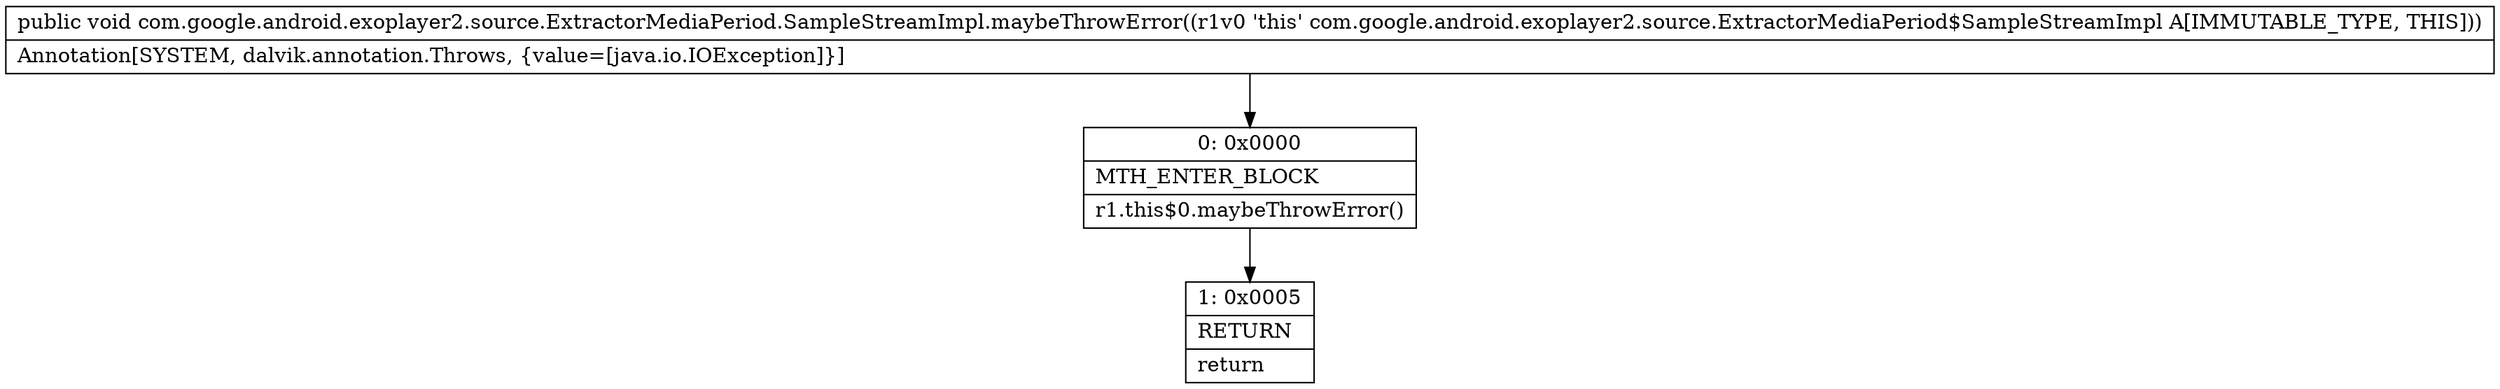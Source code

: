 digraph "CFG forcom.google.android.exoplayer2.source.ExtractorMediaPeriod.SampleStreamImpl.maybeThrowError()V" {
Node_0 [shape=record,label="{0\:\ 0x0000|MTH_ENTER_BLOCK\l|r1.this$0.maybeThrowError()\l}"];
Node_1 [shape=record,label="{1\:\ 0x0005|RETURN\l|return\l}"];
MethodNode[shape=record,label="{public void com.google.android.exoplayer2.source.ExtractorMediaPeriod.SampleStreamImpl.maybeThrowError((r1v0 'this' com.google.android.exoplayer2.source.ExtractorMediaPeriod$SampleStreamImpl A[IMMUTABLE_TYPE, THIS]))  | Annotation[SYSTEM, dalvik.annotation.Throws, \{value=[java.io.IOException]\}]\l}"];
MethodNode -> Node_0;
Node_0 -> Node_1;
}


